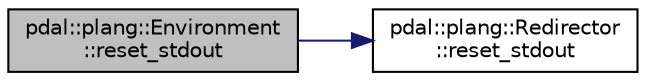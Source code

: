 digraph "pdal::plang::Environment::reset_stdout"
{
  edge [fontname="Helvetica",fontsize="10",labelfontname="Helvetica",labelfontsize="10"];
  node [fontname="Helvetica",fontsize="10",shape=record];
  rankdir="LR";
  Node1 [label="pdal::plang::Environment\l::reset_stdout",height=0.2,width=0.4,color="black", fillcolor="grey75", style="filled", fontcolor="black"];
  Node1 -> Node2 [color="midnightblue",fontsize="10",style="solid",fontname="Helvetica"];
  Node2 [label="pdal::plang::Redirector\l::reset_stdout",height=0.2,width=0.4,color="black", fillcolor="white", style="filled",URL="$classpdal_1_1plang_1_1Redirector.html#a36636f28a7178c95a5dcf04ec5030a00"];
}

